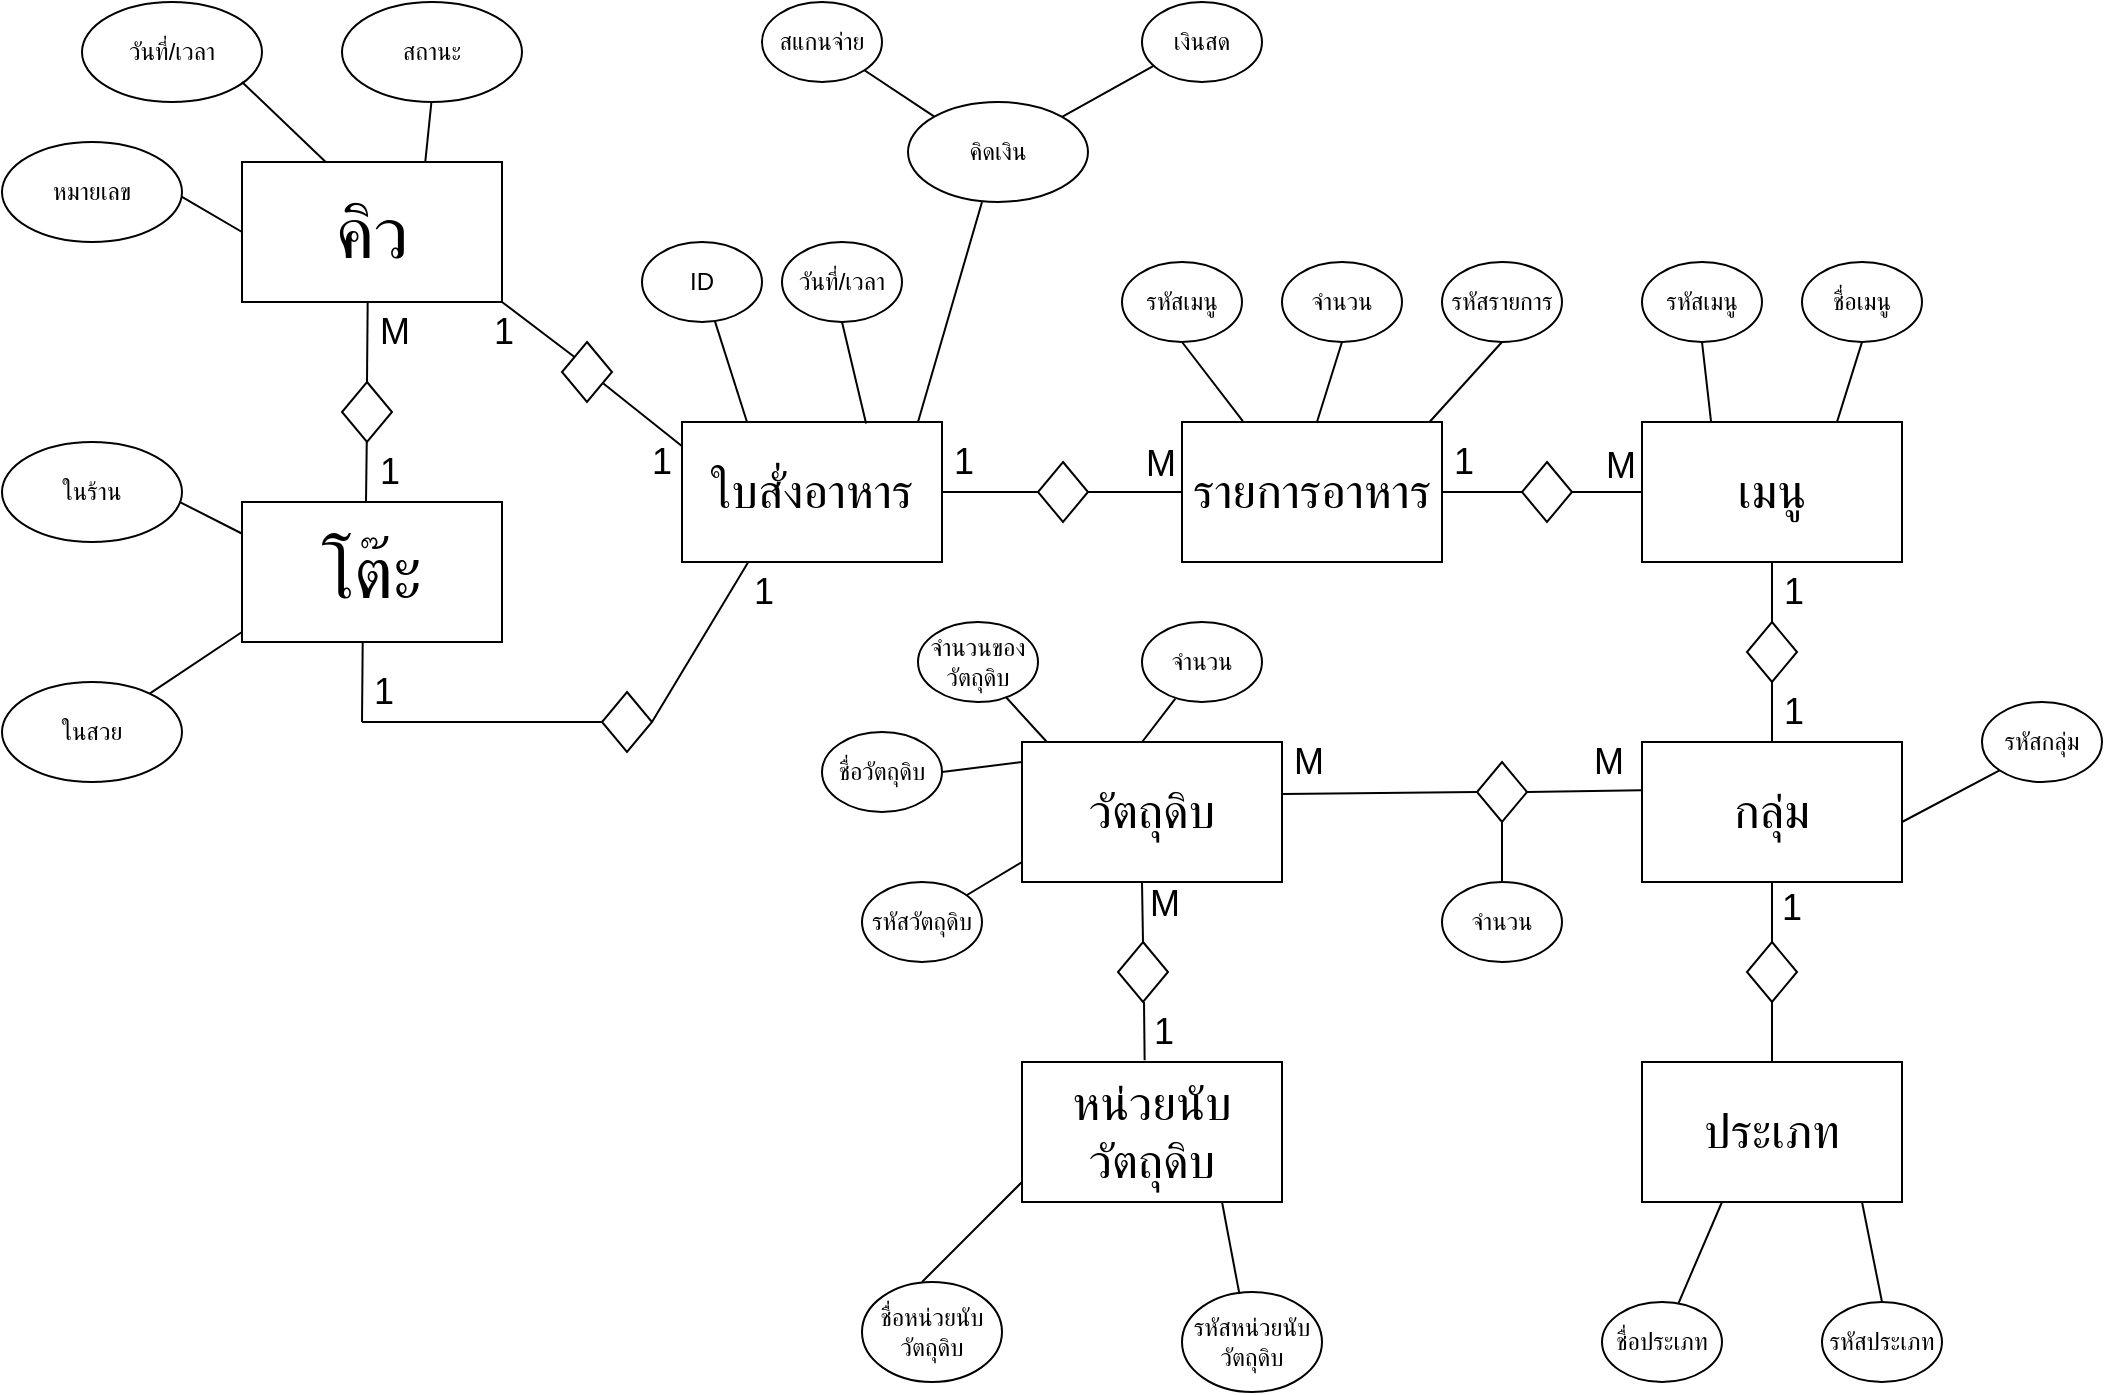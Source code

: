 <mxfile version="23.1.5" type="github">
  <diagram name="Page-1" id="74e2e168-ea6b-b213-b513-2b3c1d86103e">
    <mxGraphModel dx="1433" dy="628" grid="1" gridSize="10" guides="1" tooltips="1" connect="1" arrows="1" fold="1" page="1" pageScale="1" pageWidth="1100" pageHeight="850" background="none" math="0" shadow="0">
      <root>
        <mxCell id="0" />
        <mxCell id="1" parent="0" />
        <mxCell id="JvtTzmcvFyvHEcUR1-4F-1" value="&lt;font style=&quot;font-size: 36px;&quot;&gt;คิว&lt;/font&gt;" style="rounded=0;whiteSpace=wrap;html=1;" vertex="1" parent="1">
          <mxGeometry x="140" y="100" width="130" height="70" as="geometry" />
        </mxCell>
        <mxCell id="JvtTzmcvFyvHEcUR1-4F-2" value="สถานะ" style="ellipse;whiteSpace=wrap;html=1;" vertex="1" parent="1">
          <mxGeometry x="190" y="20" width="90" height="50" as="geometry" />
        </mxCell>
        <mxCell id="JvtTzmcvFyvHEcUR1-4F-3" value="วันที่/เวลา" style="ellipse;whiteSpace=wrap;html=1;" vertex="1" parent="1">
          <mxGeometry x="60" y="20" width="90" height="50" as="geometry" />
        </mxCell>
        <mxCell id="JvtTzmcvFyvHEcUR1-4F-4" value="หมายเลข" style="ellipse;whiteSpace=wrap;html=1;" vertex="1" parent="1">
          <mxGeometry x="20" y="90" width="90" height="50" as="geometry" />
        </mxCell>
        <mxCell id="JvtTzmcvFyvHEcUR1-4F-5" value="" style="rhombus;whiteSpace=wrap;html=1;" vertex="1" parent="1">
          <mxGeometry x="190" y="210" width="25" height="30" as="geometry" />
        </mxCell>
        <mxCell id="JvtTzmcvFyvHEcUR1-4F-6" value="&lt;font style=&quot;font-size: 36px;&quot;&gt;โต๊ะ&lt;/font&gt;" style="rounded=0;whiteSpace=wrap;html=1;" vertex="1" parent="1">
          <mxGeometry x="140" y="270" width="130" height="70" as="geometry" />
        </mxCell>
        <mxCell id="JvtTzmcvFyvHEcUR1-4F-7" value="ในร้าน" style="ellipse;whiteSpace=wrap;html=1;" vertex="1" parent="1">
          <mxGeometry x="20" y="240" width="90" height="50" as="geometry" />
        </mxCell>
        <mxCell id="JvtTzmcvFyvHEcUR1-4F-8" value="ในสวย" style="ellipse;whiteSpace=wrap;html=1;" vertex="1" parent="1">
          <mxGeometry x="20" y="360" width="90" height="50" as="geometry" />
        </mxCell>
        <mxCell id="JvtTzmcvFyvHEcUR1-4F-9" value="" style="rhombus;whiteSpace=wrap;html=1;" vertex="1" parent="1">
          <mxGeometry x="300" y="190" width="25" height="30" as="geometry" />
        </mxCell>
        <mxCell id="JvtTzmcvFyvHEcUR1-4F-10" value="&lt;font style=&quot;font-size: 24px;&quot;&gt;ใบสั่งอาหาร&lt;/font&gt;" style="rounded=0;whiteSpace=wrap;html=1;" vertex="1" parent="1">
          <mxGeometry x="360" y="230" width="130" height="70" as="geometry" />
        </mxCell>
        <mxCell id="JvtTzmcvFyvHEcUR1-4F-11" value="" style="rhombus;whiteSpace=wrap;html=1;" vertex="1" parent="1">
          <mxGeometry x="320" y="365" width="25" height="30" as="geometry" />
        </mxCell>
        <mxCell id="JvtTzmcvFyvHEcUR1-4F-12" value="ID" style="ellipse;whiteSpace=wrap;html=1;" vertex="1" parent="1">
          <mxGeometry x="340" y="140" width="60" height="40" as="geometry" />
        </mxCell>
        <mxCell id="JvtTzmcvFyvHEcUR1-4F-13" value="วันที่/เวลา" style="ellipse;whiteSpace=wrap;html=1;" vertex="1" parent="1">
          <mxGeometry x="410" y="140" width="60" height="40" as="geometry" />
        </mxCell>
        <mxCell id="JvtTzmcvFyvHEcUR1-4F-14" value="คิดเงิน" style="ellipse;whiteSpace=wrap;html=1;" vertex="1" parent="1">
          <mxGeometry x="473" y="70" width="90" height="50" as="geometry" />
        </mxCell>
        <mxCell id="JvtTzmcvFyvHEcUR1-4F-15" value="สแกนจ่าย" style="ellipse;whiteSpace=wrap;html=1;" vertex="1" parent="1">
          <mxGeometry x="400" y="20" width="60" height="40" as="geometry" />
        </mxCell>
        <mxCell id="JvtTzmcvFyvHEcUR1-4F-16" value="เงินสด" style="ellipse;whiteSpace=wrap;html=1;" vertex="1" parent="1">
          <mxGeometry x="590" y="20" width="60" height="40" as="geometry" />
        </mxCell>
        <mxCell id="JvtTzmcvFyvHEcUR1-4F-17" value="" style="rhombus;whiteSpace=wrap;html=1;" vertex="1" parent="1">
          <mxGeometry x="538" y="250" width="25" height="30" as="geometry" />
        </mxCell>
        <mxCell id="JvtTzmcvFyvHEcUR1-4F-18" value="&lt;font style=&quot;font-size: 24px;&quot;&gt;รายการอาหาร&lt;/font&gt;" style="rounded=0;whiteSpace=wrap;html=1;" vertex="1" parent="1">
          <mxGeometry x="610" y="230" width="130" height="70" as="geometry" />
        </mxCell>
        <mxCell id="JvtTzmcvFyvHEcUR1-4F-19" value="รหัสเมนู" style="ellipse;whiteSpace=wrap;html=1;" vertex="1" parent="1">
          <mxGeometry x="580" y="150" width="60" height="40" as="geometry" />
        </mxCell>
        <mxCell id="JvtTzmcvFyvHEcUR1-4F-20" value="จำนวน" style="ellipse;whiteSpace=wrap;html=1;" vertex="1" parent="1">
          <mxGeometry x="660" y="150" width="60" height="40" as="geometry" />
        </mxCell>
        <mxCell id="JvtTzmcvFyvHEcUR1-4F-21" value="รหัสรายการ" style="ellipse;whiteSpace=wrap;html=1;" vertex="1" parent="1">
          <mxGeometry x="740" y="150" width="60" height="40" as="geometry" />
        </mxCell>
        <mxCell id="JvtTzmcvFyvHEcUR1-4F-22" value="" style="rhombus;whiteSpace=wrap;html=1;" vertex="1" parent="1">
          <mxGeometry x="780" y="250" width="25" height="30" as="geometry" />
        </mxCell>
        <mxCell id="JvtTzmcvFyvHEcUR1-4F-23" value="&lt;font style=&quot;font-size: 24px;&quot;&gt;เมนู&lt;/font&gt;" style="rounded=0;whiteSpace=wrap;html=1;" vertex="1" parent="1">
          <mxGeometry x="840" y="230" width="130" height="70" as="geometry" />
        </mxCell>
        <mxCell id="JvtTzmcvFyvHEcUR1-4F-24" value="รหัสเมนู" style="ellipse;whiteSpace=wrap;html=1;" vertex="1" parent="1">
          <mxGeometry x="840" y="150" width="60" height="40" as="geometry" />
        </mxCell>
        <mxCell id="JvtTzmcvFyvHEcUR1-4F-25" value="ชื่อเมนู" style="ellipse;whiteSpace=wrap;html=1;" vertex="1" parent="1">
          <mxGeometry x="920" y="150" width="60" height="40" as="geometry" />
        </mxCell>
        <mxCell id="JvtTzmcvFyvHEcUR1-4F-26" value="" style="rhombus;whiteSpace=wrap;html=1;" vertex="1" parent="1">
          <mxGeometry x="892.5" y="330" width="25" height="30" as="geometry" />
        </mxCell>
        <mxCell id="JvtTzmcvFyvHEcUR1-4F-27" value="&lt;font style=&quot;font-size: 24px;&quot;&gt;กลุ่ม&lt;/font&gt;" style="rounded=0;whiteSpace=wrap;html=1;" vertex="1" parent="1">
          <mxGeometry x="840" y="390" width="130" height="70" as="geometry" />
        </mxCell>
        <mxCell id="JvtTzmcvFyvHEcUR1-4F-28" value="รหัสกลุ่ม" style="ellipse;whiteSpace=wrap;html=1;" vertex="1" parent="1">
          <mxGeometry x="1010" y="370" width="60" height="40" as="geometry" />
        </mxCell>
        <mxCell id="JvtTzmcvFyvHEcUR1-4F-29" value="" style="rhombus;whiteSpace=wrap;html=1;" vertex="1" parent="1">
          <mxGeometry x="757.5" y="400" width="25" height="30" as="geometry" />
        </mxCell>
        <mxCell id="JvtTzmcvFyvHEcUR1-4F-30" value="" style="rhombus;whiteSpace=wrap;html=1;" vertex="1" parent="1">
          <mxGeometry x="892.5" y="490" width="25" height="30" as="geometry" />
        </mxCell>
        <mxCell id="JvtTzmcvFyvHEcUR1-4F-31" value="&lt;font style=&quot;font-size: 24px;&quot;&gt;ประเภท&lt;/font&gt;" style="rounded=0;whiteSpace=wrap;html=1;" vertex="1" parent="1">
          <mxGeometry x="840" y="550" width="130" height="70" as="geometry" />
        </mxCell>
        <mxCell id="JvtTzmcvFyvHEcUR1-4F-32" value="ชื่อประเภท" style="ellipse;whiteSpace=wrap;html=1;" vertex="1" parent="1">
          <mxGeometry x="820" y="670" width="60" height="40" as="geometry" />
        </mxCell>
        <mxCell id="JvtTzmcvFyvHEcUR1-4F-33" value="รหัสประเภท" style="ellipse;whiteSpace=wrap;html=1;" vertex="1" parent="1">
          <mxGeometry x="930" y="670" width="60" height="40" as="geometry" />
        </mxCell>
        <mxCell id="JvtTzmcvFyvHEcUR1-4F-34" value="จำนวน" style="ellipse;whiteSpace=wrap;html=1;" vertex="1" parent="1">
          <mxGeometry x="740" y="460" width="60" height="40" as="geometry" />
        </mxCell>
        <mxCell id="JvtTzmcvFyvHEcUR1-4F-35" value="&lt;span style=&quot;font-size: 24px;&quot;&gt;วัตถุดิบ&lt;/span&gt;" style="rounded=0;whiteSpace=wrap;html=1;" vertex="1" parent="1">
          <mxGeometry x="530" y="390" width="130" height="70" as="geometry" />
        </mxCell>
        <mxCell id="JvtTzmcvFyvHEcUR1-4F-36" value="จำนวน" style="ellipse;whiteSpace=wrap;html=1;" vertex="1" parent="1">
          <mxGeometry x="590" y="330" width="60" height="40" as="geometry" />
        </mxCell>
        <mxCell id="JvtTzmcvFyvHEcUR1-4F-37" value="รหัสวัตถุดิบ" style="ellipse;whiteSpace=wrap;html=1;" vertex="1" parent="1">
          <mxGeometry x="450" y="460" width="60" height="40" as="geometry" />
        </mxCell>
        <mxCell id="JvtTzmcvFyvHEcUR1-4F-38" value="ชื่อวัตถุดิบ" style="ellipse;whiteSpace=wrap;html=1;" vertex="1" parent="1">
          <mxGeometry x="430" y="385" width="60" height="40" as="geometry" />
        </mxCell>
        <mxCell id="JvtTzmcvFyvHEcUR1-4F-39" value="จำนวนของวัตถุดิบ" style="ellipse;whiteSpace=wrap;html=1;" vertex="1" parent="1">
          <mxGeometry x="478" y="330" width="60" height="40" as="geometry" />
        </mxCell>
        <mxCell id="JvtTzmcvFyvHEcUR1-4F-40" value="" style="rhombus;whiteSpace=wrap;html=1;" vertex="1" parent="1">
          <mxGeometry x="578" y="490" width="25" height="30" as="geometry" />
        </mxCell>
        <mxCell id="JvtTzmcvFyvHEcUR1-4F-41" value="&lt;span style=&quot;font-size: 24px;&quot;&gt;หน่วยนับวัตถุดิบ&lt;/span&gt;" style="rounded=0;whiteSpace=wrap;html=1;" vertex="1" parent="1">
          <mxGeometry x="530" y="550" width="130" height="70" as="geometry" />
        </mxCell>
        <mxCell id="JvtTzmcvFyvHEcUR1-4F-42" value="ชื่อหน่วยนับวัตถุดิบ" style="ellipse;whiteSpace=wrap;html=1;" vertex="1" parent="1">
          <mxGeometry x="450" y="660" width="70" height="50" as="geometry" />
        </mxCell>
        <mxCell id="JvtTzmcvFyvHEcUR1-4F-43" value="รหัสหน่วยนับวัตถุดิบ" style="ellipse;whiteSpace=wrap;html=1;" vertex="1" parent="1">
          <mxGeometry x="610" y="665" width="70" height="50" as="geometry" />
        </mxCell>
        <mxCell id="JvtTzmcvFyvHEcUR1-4F-44" value="" style="endArrow=none;html=1;rounded=0;exitX=0.5;exitY=0;exitDx=0;exitDy=0;entryX=0.486;entryY=1.019;entryDx=0;entryDy=0;entryPerimeter=0;" edge="1" parent="1" source="JvtTzmcvFyvHEcUR1-4F-5">
          <mxGeometry width="50" height="50" relative="1" as="geometry">
            <mxPoint x="202.16" y="208.67" as="sourcePoint" />
            <mxPoint x="202.84" y="170" as="targetPoint" />
          </mxGeometry>
        </mxCell>
        <mxCell id="JvtTzmcvFyvHEcUR1-4F-45" value="" style="endArrow=none;html=1;rounded=0;entryX=0.486;entryY=1.019;entryDx=0;entryDy=0;entryPerimeter=0;" edge="1" parent="1">
          <mxGeometry width="50" height="50" relative="1" as="geometry">
            <mxPoint x="202" y="270" as="sourcePoint" />
            <mxPoint x="202.38" y="240" as="targetPoint" />
          </mxGeometry>
        </mxCell>
        <mxCell id="JvtTzmcvFyvHEcUR1-4F-46" value="" style="endArrow=none;html=1;rounded=0;exitX=0;exitY=0;exitDx=0;exitDy=0;entryX=0.486;entryY=1.019;entryDx=0;entryDy=0;entryPerimeter=0;" edge="1" parent="1" source="JvtTzmcvFyvHEcUR1-4F-9">
          <mxGeometry width="50" height="50" relative="1" as="geometry">
            <mxPoint x="270.16" y="210" as="sourcePoint" />
            <mxPoint x="270.0" y="170" as="targetPoint" />
          </mxGeometry>
        </mxCell>
        <mxCell id="JvtTzmcvFyvHEcUR1-4F-47" value="" style="endArrow=none;html=1;rounded=0;exitX=-0.002;exitY=0.17;exitDx=0;exitDy=0;entryX=0.827;entryY=0.693;entryDx=0;entryDy=0;entryPerimeter=0;exitPerimeter=0;" edge="1" parent="1" source="JvtTzmcvFyvHEcUR1-4F-10" target="JvtTzmcvFyvHEcUR1-4F-9">
          <mxGeometry width="50" height="50" relative="1" as="geometry">
            <mxPoint x="320.16" y="250" as="sourcePoint" />
            <mxPoint x="320.0" y="210" as="targetPoint" />
          </mxGeometry>
        </mxCell>
        <mxCell id="JvtTzmcvFyvHEcUR1-4F-48" value="" style="endArrow=none;html=1;rounded=0;exitX=0.705;exitY=-0.003;exitDx=0;exitDy=0;entryX=0.486;entryY=1.019;entryDx=0;entryDy=0;entryPerimeter=0;exitPerimeter=0;" edge="1" parent="1" source="JvtTzmcvFyvHEcUR1-4F-1">
          <mxGeometry width="50" height="50" relative="1" as="geometry">
            <mxPoint x="234.87" y="110" as="sourcePoint" />
            <mxPoint x="234.71" y="70" as="targetPoint" />
          </mxGeometry>
        </mxCell>
        <mxCell id="JvtTzmcvFyvHEcUR1-4F-49" value="" style="endArrow=none;html=1;rounded=0;exitX=0.324;exitY=0.003;exitDx=0;exitDy=0;entryX=0.486;entryY=1.019;entryDx=0;entryDy=0;entryPerimeter=0;exitPerimeter=0;" edge="1" parent="1" source="JvtTzmcvFyvHEcUR1-4F-1">
          <mxGeometry width="50" height="50" relative="1" as="geometry">
            <mxPoint x="137.29" y="90" as="sourcePoint" />
            <mxPoint x="140.0" y="60" as="targetPoint" />
          </mxGeometry>
        </mxCell>
        <mxCell id="JvtTzmcvFyvHEcUR1-4F-50" value="" style="endArrow=none;html=1;rounded=0;exitX=0;exitY=0.5;exitDx=0;exitDy=0;entryX=1;entryY=0.549;entryDx=0;entryDy=0;entryPerimeter=0;" edge="1" parent="1" source="JvtTzmcvFyvHEcUR1-4F-1" target="JvtTzmcvFyvHEcUR1-4F-4">
          <mxGeometry width="50" height="50" relative="1" as="geometry">
            <mxPoint x="107.29" y="150" as="sourcePoint" />
            <mxPoint x="110.0" y="120" as="targetPoint" />
          </mxGeometry>
        </mxCell>
        <mxCell id="JvtTzmcvFyvHEcUR1-4F-51" value="" style="endArrow=none;html=1;rounded=0;exitX=-0.001;exitY=0.225;exitDx=0;exitDy=0;entryX=0.991;entryY=0.603;entryDx=0;entryDy=0;entryPerimeter=0;exitPerimeter=0;" edge="1" parent="1" source="JvtTzmcvFyvHEcUR1-4F-6" target="JvtTzmcvFyvHEcUR1-4F-7">
          <mxGeometry width="50" height="50" relative="1" as="geometry">
            <mxPoint x="107.29" y="300" as="sourcePoint" />
            <mxPoint x="110.0" y="270" as="targetPoint" />
          </mxGeometry>
        </mxCell>
        <mxCell id="JvtTzmcvFyvHEcUR1-4F-53" value="" style="endArrow=none;html=1;rounded=0;exitX=0.705;exitY=-0.003;exitDx=0;exitDy=0;exitPerimeter=0;" edge="1" parent="1" target="JvtTzmcvFyvHEcUR1-4F-8">
          <mxGeometry width="50" height="50" relative="1" as="geometry">
            <mxPoint x="140" y="335" as="sourcePoint" />
            <mxPoint x="118" y="385" as="targetPoint" />
          </mxGeometry>
        </mxCell>
        <mxCell id="JvtTzmcvFyvHEcUR1-4F-54" value="" style="endArrow=none;html=1;rounded=0;entryX=0.486;entryY=1.019;entryDx=0;entryDy=0;entryPerimeter=0;" edge="1" parent="1">
          <mxGeometry width="50" height="50" relative="1" as="geometry">
            <mxPoint x="200" y="380" as="sourcePoint" />
            <mxPoint x="200.35" y="340" as="targetPoint" />
          </mxGeometry>
        </mxCell>
        <mxCell id="JvtTzmcvFyvHEcUR1-4F-55" value="" style="endArrow=none;html=1;rounded=0;exitX=0;exitY=0.5;exitDx=0;exitDy=0;" edge="1" parent="1">
          <mxGeometry width="50" height="50" relative="1" as="geometry">
            <mxPoint x="320" y="380" as="sourcePoint" />
            <mxPoint x="200" y="380" as="targetPoint" />
          </mxGeometry>
        </mxCell>
        <mxCell id="JvtTzmcvFyvHEcUR1-4F-56" value="" style="endArrow=none;html=1;rounded=0;exitX=1;exitY=0.5;exitDx=0;exitDy=0;entryX=0.255;entryY=1.044;entryDx=0;entryDy=0;entryPerimeter=0;" edge="1" parent="1" source="JvtTzmcvFyvHEcUR1-4F-11">
          <mxGeometry width="50" height="50" relative="1" as="geometry">
            <mxPoint x="345" y="376.92" as="sourcePoint" />
            <mxPoint x="393.15" y="300" as="targetPoint" />
          </mxGeometry>
        </mxCell>
        <mxCell id="JvtTzmcvFyvHEcUR1-4F-57" value="" style="endArrow=none;html=1;rounded=0;exitX=0.5;exitY=0;exitDx=0;exitDy=0;" edge="1" parent="1" source="JvtTzmcvFyvHEcUR1-4F-40">
          <mxGeometry width="50" height="50" relative="1" as="geometry">
            <mxPoint x="540" y="510" as="sourcePoint" />
            <mxPoint x="590" y="460" as="targetPoint" />
          </mxGeometry>
        </mxCell>
        <mxCell id="JvtTzmcvFyvHEcUR1-4F-58" value="" style="endArrow=none;html=1;rounded=0;exitX=0.464;exitY=-0.012;exitDx=0;exitDy=0;exitPerimeter=0;" edge="1" parent="1">
          <mxGeometry width="50" height="50" relative="1" as="geometry">
            <mxPoint x="591.32" y="549.16" as="sourcePoint" />
            <mxPoint x="591" y="520" as="targetPoint" />
          </mxGeometry>
        </mxCell>
        <mxCell id="JvtTzmcvFyvHEcUR1-4F-59" value="" style="endArrow=none;html=1;rounded=0;entryX=0.278;entryY=0.957;entryDx=0;entryDy=0;entryPerimeter=0;exitX=0.462;exitY=0;exitDx=0;exitDy=0;exitPerimeter=0;" edge="1" parent="1" source="JvtTzmcvFyvHEcUR1-4F-35" target="JvtTzmcvFyvHEcUR1-4F-36">
          <mxGeometry width="50" height="50" relative="1" as="geometry">
            <mxPoint x="560" y="410" as="sourcePoint" />
            <mxPoint x="610" y="360" as="targetPoint" />
          </mxGeometry>
        </mxCell>
        <mxCell id="JvtTzmcvFyvHEcUR1-4F-60" value="" style="endArrow=none;html=1;rounded=0;exitX=0.095;exitY=-0.002;exitDx=0;exitDy=0;exitPerimeter=0;entryX=0.732;entryY=0.938;entryDx=0;entryDy=0;entryPerimeter=0;" edge="1" parent="1" source="JvtTzmcvFyvHEcUR1-4F-35" target="JvtTzmcvFyvHEcUR1-4F-39">
          <mxGeometry width="50" height="50" relative="1" as="geometry">
            <mxPoint x="510" y="410" as="sourcePoint" />
            <mxPoint x="521" y="367" as="targetPoint" />
          </mxGeometry>
        </mxCell>
        <mxCell id="JvtTzmcvFyvHEcUR1-4F-61" value="" style="endArrow=none;html=1;rounded=0;exitX=1;exitY=0.5;exitDx=0;exitDy=0;" edge="1" parent="1" source="JvtTzmcvFyvHEcUR1-4F-38">
          <mxGeometry width="50" height="50" relative="1" as="geometry">
            <mxPoint x="480" y="450" as="sourcePoint" />
            <mxPoint x="530" y="400" as="targetPoint" />
          </mxGeometry>
        </mxCell>
        <mxCell id="JvtTzmcvFyvHEcUR1-4F-62" value="" style="endArrow=none;html=1;rounded=0;" edge="1" parent="1" source="JvtTzmcvFyvHEcUR1-4F-37">
          <mxGeometry width="50" height="50" relative="1" as="geometry">
            <mxPoint x="480" y="500" as="sourcePoint" />
            <mxPoint x="530" y="450" as="targetPoint" />
          </mxGeometry>
        </mxCell>
        <mxCell id="JvtTzmcvFyvHEcUR1-4F-63" value="" style="endArrow=none;html=1;rounded=0;" edge="1" parent="1">
          <mxGeometry width="50" height="50" relative="1" as="geometry">
            <mxPoint x="480" y="660" as="sourcePoint" />
            <mxPoint x="530" y="610" as="targetPoint" />
          </mxGeometry>
        </mxCell>
        <mxCell id="JvtTzmcvFyvHEcUR1-4F-64" value="" style="endArrow=none;html=1;rounded=0;exitX=0.41;exitY=0.02;exitDx=0;exitDy=0;exitPerimeter=0;" edge="1" parent="1" source="JvtTzmcvFyvHEcUR1-4F-43">
          <mxGeometry width="50" height="50" relative="1" as="geometry">
            <mxPoint x="580" y="670" as="sourcePoint" />
            <mxPoint x="630" y="620" as="targetPoint" />
          </mxGeometry>
        </mxCell>
        <mxCell id="JvtTzmcvFyvHEcUR1-4F-65" value="" style="endArrow=none;html=1;rounded=0;exitX=0.637;exitY=0.016;exitDx=0;exitDy=0;exitPerimeter=0;" edge="1" parent="1" source="JvtTzmcvFyvHEcUR1-4F-32">
          <mxGeometry width="50" height="50" relative="1" as="geometry">
            <mxPoint x="830" y="670" as="sourcePoint" />
            <mxPoint x="880" y="620" as="targetPoint" />
          </mxGeometry>
        </mxCell>
        <mxCell id="JvtTzmcvFyvHEcUR1-4F-66" value="" style="endArrow=none;html=1;rounded=0;exitX=0.5;exitY=0;exitDx=0;exitDy=0;" edge="1" parent="1" source="JvtTzmcvFyvHEcUR1-4F-33">
          <mxGeometry width="50" height="50" relative="1" as="geometry">
            <mxPoint x="900" y="670" as="sourcePoint" />
            <mxPoint x="950" y="620" as="targetPoint" />
          </mxGeometry>
        </mxCell>
        <mxCell id="JvtTzmcvFyvHEcUR1-4F-67" value="" style="endArrow=none;html=1;rounded=0;entryX=0.5;entryY=1;entryDx=0;entryDy=0;exitX=0.5;exitY=0;exitDx=0;exitDy=0;" edge="1" parent="1" source="JvtTzmcvFyvHEcUR1-4F-31" target="JvtTzmcvFyvHEcUR1-4F-30">
          <mxGeometry width="50" height="50" relative="1" as="geometry">
            <mxPoint x="850" y="560" as="sourcePoint" />
            <mxPoint x="900" y="510" as="targetPoint" />
          </mxGeometry>
        </mxCell>
        <mxCell id="JvtTzmcvFyvHEcUR1-4F-68" value="" style="endArrow=none;html=1;rounded=0;exitX=0.5;exitY=0;exitDx=0;exitDy=0;entryX=0.5;entryY=1;entryDx=0;entryDy=0;" edge="1" parent="1" source="JvtTzmcvFyvHEcUR1-4F-30" target="JvtTzmcvFyvHEcUR1-4F-27">
          <mxGeometry width="50" height="50" relative="1" as="geometry">
            <mxPoint x="860" y="510" as="sourcePoint" />
            <mxPoint x="910" y="460" as="targetPoint" />
          </mxGeometry>
        </mxCell>
        <mxCell id="JvtTzmcvFyvHEcUR1-4F-69" value="" style="endArrow=none;html=1;rounded=0;entryX=0;entryY=0.5;entryDx=0;entryDy=0;exitX=1.004;exitY=0.371;exitDx=0;exitDy=0;exitPerimeter=0;" edge="1" parent="1" source="JvtTzmcvFyvHEcUR1-4F-35" target="JvtTzmcvFyvHEcUR1-4F-29">
          <mxGeometry width="50" height="50" relative="1" as="geometry">
            <mxPoint x="660" y="425" as="sourcePoint" />
            <mxPoint x="710" y="400" as="targetPoint" />
          </mxGeometry>
        </mxCell>
        <mxCell id="JvtTzmcvFyvHEcUR1-4F-70" value="" style="endArrow=none;html=1;rounded=0;exitX=1;exitY=0.5;exitDx=0;exitDy=0;entryX=-0.002;entryY=0.345;entryDx=0;entryDy=0;entryPerimeter=0;" edge="1" parent="1" source="JvtTzmcvFyvHEcUR1-4F-29" target="JvtTzmcvFyvHEcUR1-4F-27">
          <mxGeometry width="50" height="50" relative="1" as="geometry">
            <mxPoint x="780" y="460" as="sourcePoint" />
            <mxPoint x="830" y="410" as="targetPoint" />
          </mxGeometry>
        </mxCell>
        <mxCell id="JvtTzmcvFyvHEcUR1-4F-71" value="" style="endArrow=none;html=1;rounded=0;exitX=0.5;exitY=0;exitDx=0;exitDy=0;" edge="1" parent="1" source="JvtTzmcvFyvHEcUR1-4F-34">
          <mxGeometry width="50" height="50" relative="1" as="geometry">
            <mxPoint x="720" y="480" as="sourcePoint" />
            <mxPoint x="770" y="430" as="targetPoint" />
          </mxGeometry>
        </mxCell>
        <mxCell id="JvtTzmcvFyvHEcUR1-4F-72" value="" style="endArrow=none;html=1;rounded=0;exitX=0.5;exitY=0;exitDx=0;exitDy=0;" edge="1" parent="1" source="JvtTzmcvFyvHEcUR1-4F-26">
          <mxGeometry width="50" height="50" relative="1" as="geometry">
            <mxPoint x="900" y="330" as="sourcePoint" />
            <mxPoint x="905" y="300" as="targetPoint" />
          </mxGeometry>
        </mxCell>
        <mxCell id="JvtTzmcvFyvHEcUR1-4F-73" value="" style="endArrow=none;html=1;rounded=0;exitX=0.5;exitY=0;exitDx=0;exitDy=0;entryX=0.5;entryY=1;entryDx=0;entryDy=0;" edge="1" parent="1" source="JvtTzmcvFyvHEcUR1-4F-27" target="JvtTzmcvFyvHEcUR1-4F-26">
          <mxGeometry width="50" height="50" relative="1" as="geometry">
            <mxPoint x="850" y="410" as="sourcePoint" />
            <mxPoint x="900" y="360" as="targetPoint" />
          </mxGeometry>
        </mxCell>
        <mxCell id="JvtTzmcvFyvHEcUR1-4F-74" value="" style="endArrow=none;html=1;rounded=0;entryX=0;entryY=1;entryDx=0;entryDy=0;" edge="1" parent="1" target="JvtTzmcvFyvHEcUR1-4F-28">
          <mxGeometry width="50" height="50" relative="1" as="geometry">
            <mxPoint x="970" y="430" as="sourcePoint" />
            <mxPoint x="1020" y="380" as="targetPoint" />
          </mxGeometry>
        </mxCell>
        <mxCell id="JvtTzmcvFyvHEcUR1-4F-75" value="" style="endArrow=none;html=1;rounded=0;exitX=0.75;exitY=0;exitDx=0;exitDy=0;" edge="1" parent="1" source="JvtTzmcvFyvHEcUR1-4F-23">
          <mxGeometry width="50" height="50" relative="1" as="geometry">
            <mxPoint x="900" y="240" as="sourcePoint" />
            <mxPoint x="950" y="190" as="targetPoint" />
          </mxGeometry>
        </mxCell>
        <mxCell id="JvtTzmcvFyvHEcUR1-4F-76" value="" style="endArrow=none;html=1;rounded=0;exitX=0.266;exitY=0.004;exitDx=0;exitDy=0;exitPerimeter=0;" edge="1" parent="1" source="JvtTzmcvFyvHEcUR1-4F-23">
          <mxGeometry width="50" height="50" relative="1" as="geometry">
            <mxPoint x="820" y="240" as="sourcePoint" />
            <mxPoint x="870" y="190" as="targetPoint" />
          </mxGeometry>
        </mxCell>
        <mxCell id="JvtTzmcvFyvHEcUR1-4F-77" value="" style="endArrow=none;html=1;rounded=0;exitX=0.953;exitY=-0.002;exitDx=0;exitDy=0;exitPerimeter=0;" edge="1" parent="1" source="JvtTzmcvFyvHEcUR1-4F-18">
          <mxGeometry width="50" height="50" relative="1" as="geometry">
            <mxPoint x="720" y="240" as="sourcePoint" />
            <mxPoint x="770" y="190" as="targetPoint" />
          </mxGeometry>
        </mxCell>
        <mxCell id="JvtTzmcvFyvHEcUR1-4F-78" value="" style="endArrow=none;html=1;rounded=0;exitX=0.518;exitY=0.007;exitDx=0;exitDy=0;exitPerimeter=0;" edge="1" parent="1" source="JvtTzmcvFyvHEcUR1-4F-18">
          <mxGeometry width="50" height="50" relative="1" as="geometry">
            <mxPoint x="640" y="240" as="sourcePoint" />
            <mxPoint x="690" y="190" as="targetPoint" />
          </mxGeometry>
        </mxCell>
        <mxCell id="JvtTzmcvFyvHEcUR1-4F-79" value="" style="endArrow=none;html=1;rounded=0;exitX=0.234;exitY=-0.007;exitDx=0;exitDy=0;exitPerimeter=0;" edge="1" parent="1" source="JvtTzmcvFyvHEcUR1-4F-18">
          <mxGeometry width="50" height="50" relative="1" as="geometry">
            <mxPoint x="560" y="240" as="sourcePoint" />
            <mxPoint x="610" y="190" as="targetPoint" />
          </mxGeometry>
        </mxCell>
        <mxCell id="JvtTzmcvFyvHEcUR1-4F-80" value="" style="endArrow=none;html=1;rounded=0;exitX=0.708;exitY=0.011;exitDx=0;exitDy=0;exitPerimeter=0;entryX=0.5;entryY=1;entryDx=0;entryDy=0;" edge="1" parent="1" source="JvtTzmcvFyvHEcUR1-4F-10" target="JvtTzmcvFyvHEcUR1-4F-13">
          <mxGeometry width="50" height="50" relative="1" as="geometry">
            <mxPoint x="400" y="220" as="sourcePoint" />
            <mxPoint x="450" y="170" as="targetPoint" />
          </mxGeometry>
        </mxCell>
        <mxCell id="JvtTzmcvFyvHEcUR1-4F-81" value="" style="endArrow=none;html=1;rounded=0;entryX=0.608;entryY=0.992;entryDx=0;entryDy=0;entryPerimeter=0;exitX=0.25;exitY=0;exitDx=0;exitDy=0;" edge="1" parent="1" source="JvtTzmcvFyvHEcUR1-4F-10" target="JvtTzmcvFyvHEcUR1-4F-12">
          <mxGeometry width="50" height="50" relative="1" as="geometry">
            <mxPoint x="330" y="220" as="sourcePoint" />
            <mxPoint x="380" y="170" as="targetPoint" />
          </mxGeometry>
        </mxCell>
        <mxCell id="JvtTzmcvFyvHEcUR1-4F-82" value="" style="endArrow=none;html=1;rounded=0;" edge="1" parent="1">
          <mxGeometry width="50" height="50" relative="1" as="geometry">
            <mxPoint x="478" y="230" as="sourcePoint" />
            <mxPoint x="510" y="120" as="targetPoint" />
          </mxGeometry>
        </mxCell>
        <mxCell id="JvtTzmcvFyvHEcUR1-4F-83" value="" style="endArrow=none;html=1;rounded=0;entryX=1;entryY=1;entryDx=0;entryDy=0;exitX=0;exitY=0;exitDx=0;exitDy=0;" edge="1" parent="1" source="JvtTzmcvFyvHEcUR1-4F-14" target="JvtTzmcvFyvHEcUR1-4F-15">
          <mxGeometry width="50" height="50" relative="1" as="geometry">
            <mxPoint x="430" y="110" as="sourcePoint" />
            <mxPoint x="480" y="60" as="targetPoint" />
          </mxGeometry>
        </mxCell>
        <mxCell id="JvtTzmcvFyvHEcUR1-4F-84" value="" style="endArrow=none;html=1;rounded=0;entryX=0.093;entryY=0.803;entryDx=0;entryDy=0;entryPerimeter=0;" edge="1" parent="1" source="JvtTzmcvFyvHEcUR1-4F-14" target="JvtTzmcvFyvHEcUR1-4F-16">
          <mxGeometry width="50" height="50" relative="1" as="geometry">
            <mxPoint x="540" y="100" as="sourcePoint" />
            <mxPoint x="590" y="50" as="targetPoint" />
          </mxGeometry>
        </mxCell>
        <mxCell id="JvtTzmcvFyvHEcUR1-4F-85" value="" style="endArrow=none;html=1;rounded=0;entryX=0;entryY=0.5;entryDx=0;entryDy=0;exitX=1;exitY=0.5;exitDx=0;exitDy=0;" edge="1" parent="1" source="JvtTzmcvFyvHEcUR1-4F-10" target="JvtTzmcvFyvHEcUR1-4F-17">
          <mxGeometry width="50" height="50" relative="1" as="geometry">
            <mxPoint x="470" y="290" as="sourcePoint" />
            <mxPoint x="520" y="240" as="targetPoint" />
          </mxGeometry>
        </mxCell>
        <mxCell id="JvtTzmcvFyvHEcUR1-4F-86" value="" style="endArrow=none;html=1;rounded=0;entryX=0;entryY=0.5;entryDx=0;entryDy=0;exitX=1;exitY=0.5;exitDx=0;exitDy=0;" edge="1" parent="1" source="JvtTzmcvFyvHEcUR1-4F-17" target="JvtTzmcvFyvHEcUR1-4F-18">
          <mxGeometry width="50" height="50" relative="1" as="geometry">
            <mxPoint x="540" y="290" as="sourcePoint" />
            <mxPoint x="590" y="240" as="targetPoint" />
          </mxGeometry>
        </mxCell>
        <mxCell id="JvtTzmcvFyvHEcUR1-4F-87" value="" style="endArrow=none;html=1;rounded=0;exitX=1;exitY=0.5;exitDx=0;exitDy=0;entryX=0;entryY=0.5;entryDx=0;entryDy=0;" edge="1" parent="1" source="JvtTzmcvFyvHEcUR1-4F-18" target="JvtTzmcvFyvHEcUR1-4F-22">
          <mxGeometry width="50" height="50" relative="1" as="geometry">
            <mxPoint x="730" y="310" as="sourcePoint" />
            <mxPoint x="780" y="260" as="targetPoint" />
          </mxGeometry>
        </mxCell>
        <mxCell id="JvtTzmcvFyvHEcUR1-4F-88" value="" style="endArrow=none;html=1;rounded=0;entryX=0;entryY=0.5;entryDx=0;entryDy=0;exitX=1;exitY=0.5;exitDx=0;exitDy=0;" edge="1" parent="1" source="JvtTzmcvFyvHEcUR1-4F-22" target="JvtTzmcvFyvHEcUR1-4F-23">
          <mxGeometry width="50" height="50" relative="1" as="geometry">
            <mxPoint x="770" y="310" as="sourcePoint" />
            <mxPoint x="820" y="260" as="targetPoint" />
          </mxGeometry>
        </mxCell>
        <mxCell id="JvtTzmcvFyvHEcUR1-4F-89" value="&lt;font style=&quot;font-size: 18px;&quot;&gt;M&lt;/font&gt;" style="text;strokeColor=none;fillColor=none;align=left;verticalAlign=middle;spacingLeft=4;spacingRight=4;overflow=hidden;points=[[0,0.5],[1,0.5]];portConstraint=eastwest;rotatable=0;whiteSpace=wrap;html=1;" vertex="1" parent="1">
          <mxGeometry x="203" y="170" width="30" height="30" as="geometry" />
        </mxCell>
        <mxCell id="JvtTzmcvFyvHEcUR1-4F-90" value="&lt;font style=&quot;font-size: 18px;&quot;&gt;1&lt;/font&gt;" style="text;strokeColor=none;fillColor=none;align=left;verticalAlign=middle;spacingLeft=4;spacingRight=4;overflow=hidden;points=[[0,0.5],[1,0.5]];portConstraint=eastwest;rotatable=0;whiteSpace=wrap;html=1;" vertex="1" parent="1">
          <mxGeometry x="203" y="240" width="30" height="30" as="geometry" />
        </mxCell>
        <mxCell id="JvtTzmcvFyvHEcUR1-4F-91" value="&lt;font style=&quot;font-size: 18px;&quot;&gt;1&lt;/font&gt;" style="text;strokeColor=none;fillColor=none;align=left;verticalAlign=middle;spacingLeft=4;spacingRight=4;overflow=hidden;points=[[0,0.5],[1,0.5]];portConstraint=eastwest;rotatable=0;whiteSpace=wrap;html=1;" vertex="1" parent="1">
          <mxGeometry x="260" y="170" width="30" height="30" as="geometry" />
        </mxCell>
        <mxCell id="JvtTzmcvFyvHEcUR1-4F-92" value="&lt;font style=&quot;font-size: 18px;&quot;&gt;1&lt;/font&gt;" style="text;strokeColor=none;fillColor=none;align=left;verticalAlign=middle;spacingLeft=4;spacingRight=4;overflow=hidden;points=[[0,0.5],[1,0.5]];portConstraint=eastwest;rotatable=0;whiteSpace=wrap;html=1;" vertex="1" parent="1">
          <mxGeometry x="339" y="235" width="30" height="30" as="geometry" />
        </mxCell>
        <mxCell id="JvtTzmcvFyvHEcUR1-4F-93" value="&lt;font style=&quot;font-size: 18px;&quot;&gt;1&lt;/font&gt;" style="text;strokeColor=none;fillColor=none;align=left;verticalAlign=middle;spacingLeft=4;spacingRight=4;overflow=hidden;points=[[0,0.5],[1,0.5]];portConstraint=eastwest;rotatable=0;whiteSpace=wrap;html=1;" vertex="1" parent="1">
          <mxGeometry x="390" y="300" width="30" height="30" as="geometry" />
        </mxCell>
        <mxCell id="JvtTzmcvFyvHEcUR1-4F-94" value="&lt;font style=&quot;font-size: 18px;&quot;&gt;1&lt;/font&gt;" style="text;strokeColor=none;fillColor=none;align=left;verticalAlign=middle;spacingLeft=4;spacingRight=4;overflow=hidden;points=[[0,0.5],[1,0.5]];portConstraint=eastwest;rotatable=0;whiteSpace=wrap;html=1;" vertex="1" parent="1">
          <mxGeometry x="200" y="350" width="30" height="30" as="geometry" />
        </mxCell>
        <mxCell id="JvtTzmcvFyvHEcUR1-4F-95" value="&lt;font style=&quot;font-size: 18px;&quot;&gt;1&lt;/font&gt;" style="text;strokeColor=none;fillColor=none;align=left;verticalAlign=middle;spacingLeft=4;spacingRight=4;overflow=hidden;points=[[0,0.5],[1,0.5]];portConstraint=eastwest;rotatable=0;whiteSpace=wrap;html=1;" vertex="1" parent="1">
          <mxGeometry x="490" y="235" width="30" height="30" as="geometry" />
        </mxCell>
        <mxCell id="JvtTzmcvFyvHEcUR1-4F-96" value="&lt;font style=&quot;font-size: 18px;&quot;&gt;1&lt;/font&gt;" style="text;strokeColor=none;fillColor=none;align=left;verticalAlign=middle;spacingLeft=4;spacingRight=4;overflow=hidden;points=[[0,0.5],[1,0.5]];portConstraint=eastwest;rotatable=0;whiteSpace=wrap;html=1;" vertex="1" parent="1">
          <mxGeometry x="740" y="235" width="30" height="30" as="geometry" />
        </mxCell>
        <mxCell id="JvtTzmcvFyvHEcUR1-4F-97" value="&lt;font style=&quot;font-size: 18px;&quot;&gt;1&lt;/font&gt;" style="text;strokeColor=none;fillColor=none;align=left;verticalAlign=middle;spacingLeft=4;spacingRight=4;overflow=hidden;points=[[0,0.5],[1,0.5]];portConstraint=eastwest;rotatable=0;whiteSpace=wrap;html=1;" vertex="1" parent="1">
          <mxGeometry x="905" y="300" width="30" height="30" as="geometry" />
        </mxCell>
        <mxCell id="JvtTzmcvFyvHEcUR1-4F-98" value="&lt;font style=&quot;font-size: 18px;&quot;&gt;1&lt;/font&gt;" style="text;strokeColor=none;fillColor=none;align=left;verticalAlign=middle;spacingLeft=4;spacingRight=4;overflow=hidden;points=[[0,0.5],[1,0.5]];portConstraint=eastwest;rotatable=0;whiteSpace=wrap;html=1;" vertex="1" parent="1">
          <mxGeometry x="905" y="360" width="30" height="30" as="geometry" />
        </mxCell>
        <mxCell id="JvtTzmcvFyvHEcUR1-4F-99" value="&lt;font style=&quot;font-size: 18px;&quot;&gt;1&lt;/font&gt;" style="text;strokeColor=none;fillColor=none;align=left;verticalAlign=middle;spacingLeft=4;spacingRight=4;overflow=hidden;points=[[0,0.5],[1,0.5]];portConstraint=eastwest;rotatable=0;whiteSpace=wrap;html=1;" vertex="1" parent="1">
          <mxGeometry x="904" y="458" width="30" height="30" as="geometry" />
        </mxCell>
        <mxCell id="JvtTzmcvFyvHEcUR1-4F-100" value="&lt;font style=&quot;font-size: 18px;&quot;&gt;1&lt;/font&gt;" style="text;strokeColor=none;fillColor=none;align=left;verticalAlign=middle;spacingLeft=4;spacingRight=4;overflow=hidden;points=[[0,0.5],[1,0.5]];portConstraint=eastwest;rotatable=0;whiteSpace=wrap;html=1;" vertex="1" parent="1">
          <mxGeometry x="590" y="520" width="30" height="30" as="geometry" />
        </mxCell>
        <mxCell id="JvtTzmcvFyvHEcUR1-4F-101" value="&lt;font style=&quot;font-size: 18px;&quot;&gt;M&lt;/font&gt;" style="text;strokeColor=none;fillColor=none;align=left;verticalAlign=middle;spacingLeft=4;spacingRight=4;overflow=hidden;points=[[0,0.5],[1,0.5]];portConstraint=eastwest;rotatable=0;whiteSpace=wrap;html=1;" vertex="1" parent="1">
          <mxGeometry x="586" y="236" width="30" height="30" as="geometry" />
        </mxCell>
        <mxCell id="JvtTzmcvFyvHEcUR1-4F-102" value="&lt;font style=&quot;font-size: 18px;&quot;&gt;M&lt;/font&gt;" style="text;strokeColor=none;fillColor=none;align=left;verticalAlign=middle;spacingLeft=4;spacingRight=4;overflow=hidden;points=[[0,0.5],[1,0.5]];portConstraint=eastwest;rotatable=0;whiteSpace=wrap;html=1;" vertex="1" parent="1">
          <mxGeometry x="660" y="385" width="30" height="30" as="geometry" />
        </mxCell>
        <mxCell id="JvtTzmcvFyvHEcUR1-4F-103" value="&lt;font style=&quot;font-size: 18px;&quot;&gt;M&lt;/font&gt;" style="text;strokeColor=none;fillColor=none;align=left;verticalAlign=middle;spacingLeft=4;spacingRight=4;overflow=hidden;points=[[0,0.5],[1,0.5]];portConstraint=eastwest;rotatable=0;whiteSpace=wrap;html=1;" vertex="1" parent="1">
          <mxGeometry x="810" y="385" width="30" height="30" as="geometry" />
        </mxCell>
        <mxCell id="JvtTzmcvFyvHEcUR1-4F-104" value="&lt;font style=&quot;font-size: 18px;&quot;&gt;M&lt;/font&gt;" style="text;strokeColor=none;fillColor=none;align=left;verticalAlign=middle;spacingLeft=4;spacingRight=4;overflow=hidden;points=[[0,0.5],[1,0.5]];portConstraint=eastwest;rotatable=0;whiteSpace=wrap;html=1;" vertex="1" parent="1">
          <mxGeometry x="816" y="237" width="30" height="30" as="geometry" />
        </mxCell>
        <mxCell id="JvtTzmcvFyvHEcUR1-4F-105" value="&lt;font style=&quot;font-size: 18px;&quot;&gt;M&lt;/font&gt;" style="text;strokeColor=none;fillColor=none;align=left;verticalAlign=middle;spacingLeft=4;spacingRight=4;overflow=hidden;points=[[0,0.5],[1,0.5]];portConstraint=eastwest;rotatable=0;whiteSpace=wrap;html=1;" vertex="1" parent="1">
          <mxGeometry x="588" y="456" width="30" height="30" as="geometry" />
        </mxCell>
      </root>
    </mxGraphModel>
  </diagram>
</mxfile>
